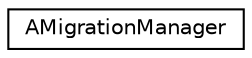digraph "Graphical Class Hierarchy"
{
 // LATEX_PDF_SIZE
  edge [fontname="Helvetica",fontsize="10",labelfontname="Helvetica",labelfontsize="10"];
  node [fontname="Helvetica",fontsize="10",shape=record];
  rankdir="LR";
  Node0 [label="AMigrationManager",height=0.2,width=0.4,color="black", fillcolor="white", style="filled",URL="$classAMigrationManager.html",tooltip=" "];
}
